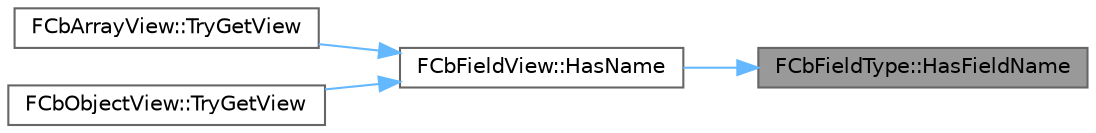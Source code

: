 digraph "FCbFieldType::HasFieldName"
{
 // INTERACTIVE_SVG=YES
 // LATEX_PDF_SIZE
  bgcolor="transparent";
  edge [fontname=Helvetica,fontsize=10,labelfontname=Helvetica,labelfontsize=10];
  node [fontname=Helvetica,fontsize=10,shape=box,height=0.2,width=0.4];
  rankdir="RL";
  Node1 [id="Node000001",label="FCbFieldType::HasFieldName",height=0.2,width=0.4,color="gray40", fillcolor="grey60", style="filled", fontcolor="black",tooltip=" "];
  Node1 -> Node2 [id="edge1_Node000001_Node000002",dir="back",color="steelblue1",style="solid",tooltip=" "];
  Node2 [id="Node000002",label="FCbFieldView::HasName",height=0.2,width=0.4,color="grey40", fillcolor="white", style="filled",URL="$dc/deb/classFCbFieldView.html#a1f24dd84942fe255c2fb8773cef38a4a",tooltip="True if the field has a name."];
  Node2 -> Node3 [id="edge2_Node000002_Node000003",dir="back",color="steelblue1",style="solid",tooltip=" "];
  Node3 [id="Node000003",label="FCbArrayView::TryGetView",height=0.2,width=0.4,color="grey40", fillcolor="white", style="filled",URL="$d3/d79/classFCbArrayView.html#ad32ac184a0b7e27aaf6d62bebacd2cbc",tooltip="Try to get a view of the array as it would be serialized, such as by CopyTo."];
  Node2 -> Node4 [id="edge3_Node000002_Node000004",dir="back",color="steelblue1",style="solid",tooltip=" "];
  Node4 [id="Node000004",label="FCbObjectView::TryGetView",height=0.2,width=0.4,color="grey40", fillcolor="white", style="filled",URL="$dc/d1a/classFCbObjectView.html#ae6d9dfc0782ae93613f2f49f2e60207c",tooltip="Try to get a view of the object as it would be serialized, such as by CopyTo."];
}
